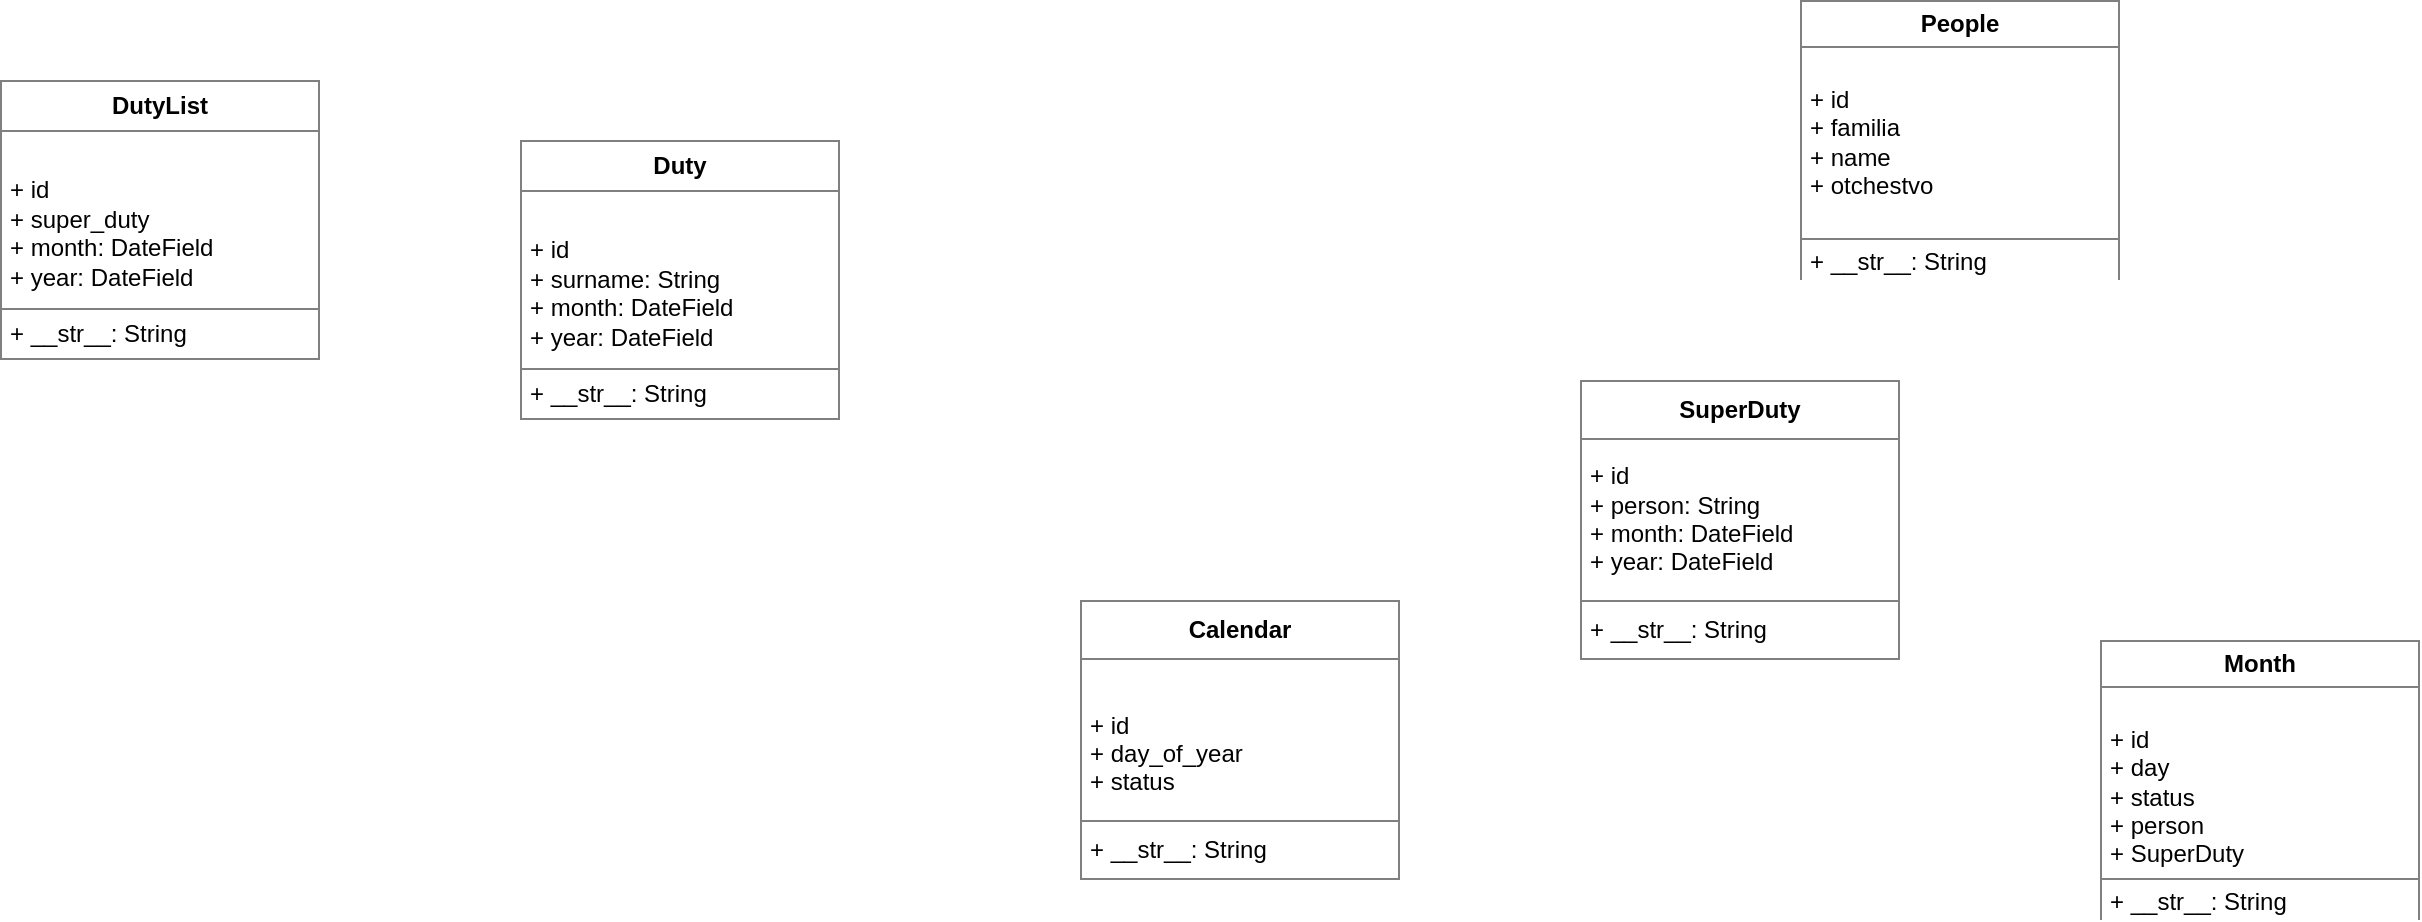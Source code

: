 <mxfile version="12.9.3" type="device"><diagram id="o5mMKVXp6WlwJJgYOjKV" name="Страница 1"><mxGraphModel dx="1426" dy="905" grid="1" gridSize="10" guides="1" tooltips="1" connect="1" arrows="1" fold="1" page="1" pageScale="1" pageWidth="1654" pageHeight="2336" math="0" shadow="0"><root><mxCell id="0"/><mxCell id="1" parent="0"/><mxCell id="AWCmSxieFlqtvlzPf2Pn-1" value="&lt;table border=&quot;1&quot; width=&quot;100%&quot; cellpadding=&quot;4&quot; style=&quot;width: 100% ; height: 100% ; border-collapse: collapse&quot;&gt;&lt;tbody&gt;&lt;tr&gt;&lt;th align=&quot;center&quot;&gt;SuperDuty&lt;/th&gt;&lt;/tr&gt;&lt;tr&gt;&lt;td&gt;+ id&lt;br&gt;+ person: String&lt;br&gt;+ month: DateField&lt;br&gt;+ year: DateField&lt;/td&gt;&lt;/tr&gt;&lt;tr&gt;&lt;td&gt;+ __str__: String&lt;/td&gt;&lt;/tr&gt;&lt;/tbody&gt;&lt;/table&gt;" style="text;html=1;strokeColor=none;fillColor=none;overflow=fill;" vertex="1" parent="1"><mxGeometry x="1110" y="330" width="160" height="140" as="geometry"/></mxCell><mxCell id="AWCmSxieFlqtvlzPf2Pn-2" value="&lt;table border=&quot;1&quot; width=&quot;100%&quot; cellpadding=&quot;4&quot; style=&quot;width: 100% ; height: 100% ; border-collapse: collapse&quot;&gt;&lt;tbody&gt;&lt;tr&gt;&lt;th align=&quot;center&quot;&gt;Duty&lt;/th&gt;&lt;/tr&gt;&lt;tr&gt;&lt;td&gt;&lt;br&gt;+ id&lt;br&gt;+ surname: String&lt;br&gt;+ month: DateField&lt;br&gt;+ year: DateField&lt;/td&gt;&lt;/tr&gt;&lt;tr&gt;&lt;td&gt;+ __str__: String&lt;/td&gt;&lt;/tr&gt;&lt;/tbody&gt;&lt;/table&gt;" style="text;html=1;strokeColor=none;fillColor=none;overflow=fill;" vertex="1" parent="1"><mxGeometry x="580" y="210" width="160" height="140" as="geometry"/></mxCell><mxCell id="AWCmSxieFlqtvlzPf2Pn-3" value="&lt;table border=&quot;1&quot; width=&quot;100%&quot; cellpadding=&quot;4&quot; style=&quot;width: 100% ; height: 100% ; border-collapse: collapse&quot;&gt;&lt;tbody&gt;&lt;tr&gt;&lt;th align=&quot;center&quot;&gt;DutyList&lt;/th&gt;&lt;/tr&gt;&lt;tr&gt;&lt;td&gt;&lt;br&gt;+ id&lt;br&gt;+ super_duty&lt;br&gt;+ month: DateField&lt;br&gt;+ year: DateField&lt;/td&gt;&lt;/tr&gt;&lt;tr&gt;&lt;td&gt;+ __str__: String&lt;/td&gt;&lt;/tr&gt;&lt;/tbody&gt;&lt;/table&gt;" style="text;html=1;strokeColor=none;fillColor=none;overflow=fill;" vertex="1" parent="1"><mxGeometry x="320" y="180" width="160" height="140" as="geometry"/></mxCell><mxCell id="AWCmSxieFlqtvlzPf2Pn-4" value="&lt;table border=&quot;1&quot; width=&quot;100%&quot; cellpadding=&quot;4&quot; style=&quot;width: 100% ; height: 100% ; border-collapse: collapse&quot;&gt;&lt;tbody&gt;&lt;tr&gt;&lt;th align=&quot;center&quot;&gt;People&lt;/th&gt;&lt;/tr&gt;&lt;tr&gt;&lt;td&gt;&lt;br&gt;+ id&lt;br&gt;+ familia&lt;br&gt;+ name&lt;br&gt;+ otchestvo&lt;br&gt;&lt;br&gt;&lt;/td&gt;&lt;/tr&gt;&lt;tr&gt;&lt;td&gt;+ __str__: String&lt;/td&gt;&lt;/tr&gt;&lt;/tbody&gt;&lt;/table&gt;" style="text;html=1;strokeColor=none;fillColor=none;overflow=fill;" vertex="1" parent="1"><mxGeometry x="1220" y="140" width="160" height="140" as="geometry"/></mxCell><mxCell id="AWCmSxieFlqtvlzPf2Pn-5" value="&lt;table border=&quot;1&quot; width=&quot;100%&quot; cellpadding=&quot;4&quot; style=&quot;width: 100% ; height: 100% ; border-collapse: collapse&quot;&gt;&lt;tbody&gt;&lt;tr&gt;&lt;th align=&quot;center&quot;&gt;Calendar&lt;/th&gt;&lt;/tr&gt;&lt;tr&gt;&lt;td&gt;&lt;br&gt;+ id&lt;br&gt;+ day_of_year&lt;br&gt;+ status&lt;/td&gt;&lt;/tr&gt;&lt;tr&gt;&lt;td&gt;+ __str__: String&lt;/td&gt;&lt;/tr&gt;&lt;/tbody&gt;&lt;/table&gt;" style="text;html=1;strokeColor=none;fillColor=none;overflow=fill;" vertex="1" parent="1"><mxGeometry x="860" y="440" width="160" height="140" as="geometry"/></mxCell><mxCell id="AWCmSxieFlqtvlzPf2Pn-6" value="&lt;table border=&quot;1&quot; width=&quot;100%&quot; cellpadding=&quot;4&quot; style=&quot;width: 100% ; height: 100% ; border-collapse: collapse&quot;&gt;&lt;tbody&gt;&lt;tr&gt;&lt;th align=&quot;center&quot;&gt;Month&lt;/th&gt;&lt;/tr&gt;&lt;tr&gt;&lt;td&gt;&lt;br&gt;+ id&lt;br&gt;+ day&lt;br&gt;+ status&lt;br&gt;+ person&lt;br&gt;+ SuperDuty&lt;/td&gt;&lt;/tr&gt;&lt;tr&gt;&lt;td&gt;+ __str__: String&lt;/td&gt;&lt;/tr&gt;&lt;/tbody&gt;&lt;/table&gt;" style="text;html=1;strokeColor=none;fillColor=none;overflow=fill;" vertex="1" parent="1"><mxGeometry x="1370" y="460" width="160" height="140" as="geometry"/></mxCell></root></mxGraphModel></diagram></mxfile>